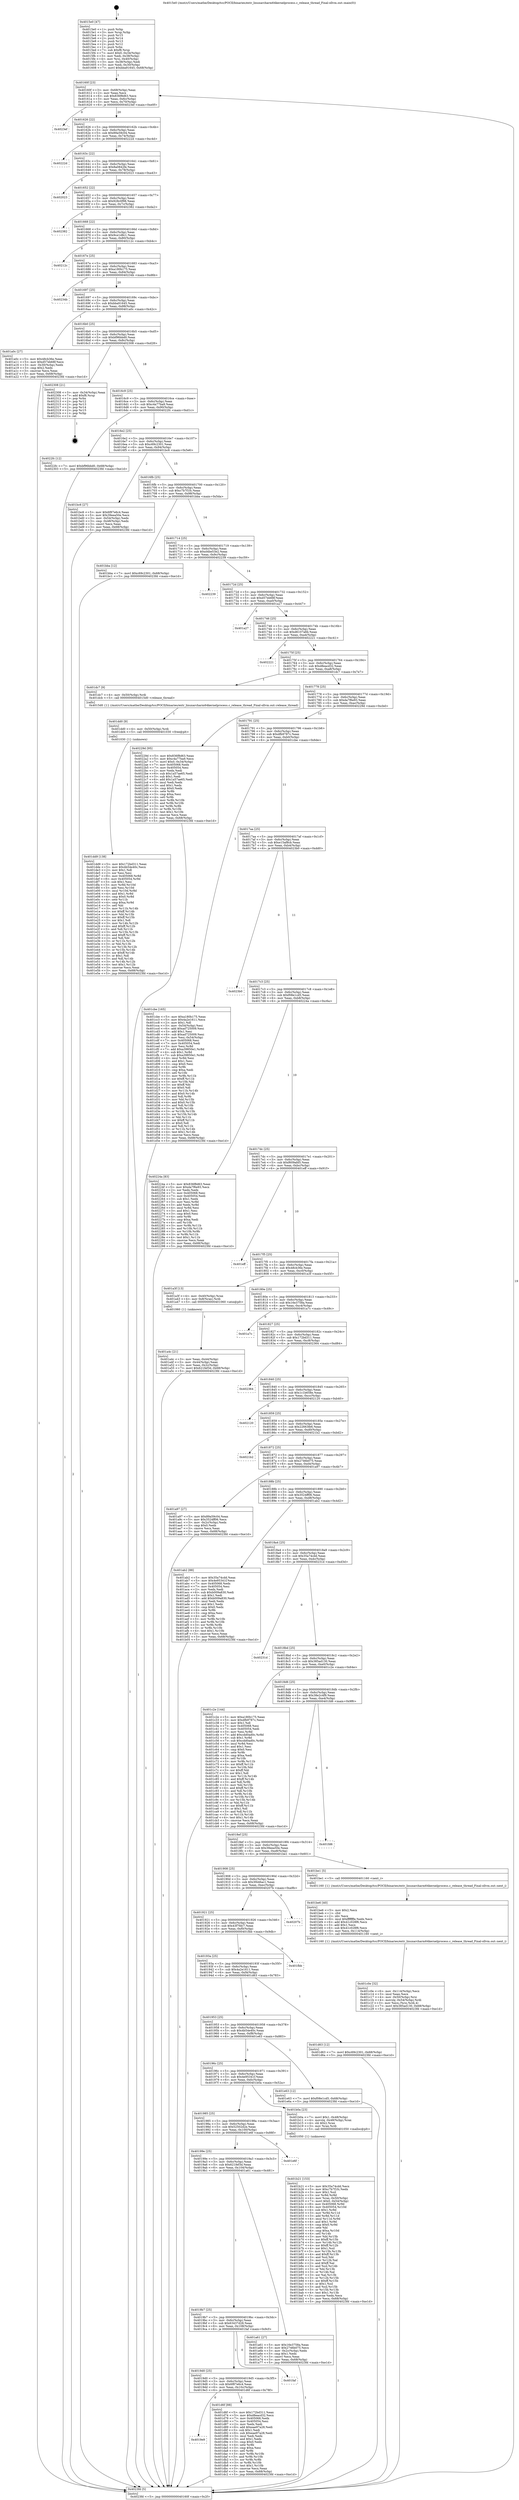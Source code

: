 digraph "0x4015e0" {
  label = "0x4015e0 (/mnt/c/Users/mathe/Desktop/tcc/POCII/binaries/extr_linuxarcharm64kernelprocess.c_release_thread_Final-ollvm.out::main(0))"
  labelloc = "t"
  node[shape=record]

  Entry [label="",width=0.3,height=0.3,shape=circle,fillcolor=black,style=filled]
  "0x40160f" [label="{
     0x40160f [23]\l
     | [instrs]\l
     &nbsp;&nbsp;0x40160f \<+3\>: mov -0x68(%rbp),%eax\l
     &nbsp;&nbsp;0x401612 \<+2\>: mov %eax,%ecx\l
     &nbsp;&nbsp;0x401614 \<+6\>: sub $0x836f8d63,%ecx\l
     &nbsp;&nbsp;0x40161a \<+3\>: mov %eax,-0x6c(%rbp)\l
     &nbsp;&nbsp;0x40161d \<+3\>: mov %ecx,-0x70(%rbp)\l
     &nbsp;&nbsp;0x401620 \<+6\>: je 00000000004023ef \<main+0xe0f\>\l
  }"]
  "0x4023ef" [label="{
     0x4023ef\l
  }", style=dashed]
  "0x401626" [label="{
     0x401626 [22]\l
     | [instrs]\l
     &nbsp;&nbsp;0x401626 \<+5\>: jmp 000000000040162b \<main+0x4b\>\l
     &nbsp;&nbsp;0x40162b \<+3\>: mov -0x6c(%rbp),%eax\l
     &nbsp;&nbsp;0x40162e \<+5\>: sub $0x89a59c04,%eax\l
     &nbsp;&nbsp;0x401633 \<+3\>: mov %eax,-0x74(%rbp)\l
     &nbsp;&nbsp;0x401636 \<+6\>: je 000000000040222d \<main+0xc4d\>\l
  }"]
  Exit [label="",width=0.3,height=0.3,shape=circle,fillcolor=black,style=filled,peripheries=2]
  "0x40222d" [label="{
     0x40222d\l
  }", style=dashed]
  "0x40163c" [label="{
     0x40163c [22]\l
     | [instrs]\l
     &nbsp;&nbsp;0x40163c \<+5\>: jmp 0000000000401641 \<main+0x61\>\l
     &nbsp;&nbsp;0x401641 \<+3\>: mov -0x6c(%rbp),%eax\l
     &nbsp;&nbsp;0x401644 \<+5\>: sub $0x8a0842fe,%eax\l
     &nbsp;&nbsp;0x401649 \<+3\>: mov %eax,-0x78(%rbp)\l
     &nbsp;&nbsp;0x40164c \<+6\>: je 0000000000402023 \<main+0xa43\>\l
  }"]
  "0x401dd9" [label="{
     0x401dd9 [138]\l
     | [instrs]\l
     &nbsp;&nbsp;0x401dd9 \<+5\>: mov $0x172bd311,%eax\l
     &nbsp;&nbsp;0x401dde \<+5\>: mov $0x4b54e40c,%ecx\l
     &nbsp;&nbsp;0x401de3 \<+2\>: mov $0x1,%dl\l
     &nbsp;&nbsp;0x401de5 \<+2\>: xor %esi,%esi\l
     &nbsp;&nbsp;0x401de7 \<+8\>: mov 0x405068,%r8d\l
     &nbsp;&nbsp;0x401def \<+8\>: mov 0x405054,%r9d\l
     &nbsp;&nbsp;0x401df7 \<+3\>: sub $0x1,%esi\l
     &nbsp;&nbsp;0x401dfa \<+3\>: mov %r8d,%r10d\l
     &nbsp;&nbsp;0x401dfd \<+3\>: add %esi,%r10d\l
     &nbsp;&nbsp;0x401e00 \<+4\>: imul %r10d,%r8d\l
     &nbsp;&nbsp;0x401e04 \<+4\>: and $0x1,%r8d\l
     &nbsp;&nbsp;0x401e08 \<+4\>: cmp $0x0,%r8d\l
     &nbsp;&nbsp;0x401e0c \<+4\>: sete %r11b\l
     &nbsp;&nbsp;0x401e10 \<+4\>: cmp $0xa,%r9d\l
     &nbsp;&nbsp;0x401e14 \<+3\>: setl %bl\l
     &nbsp;&nbsp;0x401e17 \<+3\>: mov %r11b,%r14b\l
     &nbsp;&nbsp;0x401e1a \<+4\>: xor $0xff,%r14b\l
     &nbsp;&nbsp;0x401e1e \<+3\>: mov %bl,%r15b\l
     &nbsp;&nbsp;0x401e21 \<+4\>: xor $0xff,%r15b\l
     &nbsp;&nbsp;0x401e25 \<+3\>: xor $0x1,%dl\l
     &nbsp;&nbsp;0x401e28 \<+3\>: mov %r14b,%r12b\l
     &nbsp;&nbsp;0x401e2b \<+4\>: and $0xff,%r12b\l
     &nbsp;&nbsp;0x401e2f \<+3\>: and %dl,%r11b\l
     &nbsp;&nbsp;0x401e32 \<+3\>: mov %r15b,%r13b\l
     &nbsp;&nbsp;0x401e35 \<+4\>: and $0xff,%r13b\l
     &nbsp;&nbsp;0x401e39 \<+2\>: and %dl,%bl\l
     &nbsp;&nbsp;0x401e3b \<+3\>: or %r11b,%r12b\l
     &nbsp;&nbsp;0x401e3e \<+3\>: or %bl,%r13b\l
     &nbsp;&nbsp;0x401e41 \<+3\>: xor %r13b,%r12b\l
     &nbsp;&nbsp;0x401e44 \<+3\>: or %r15b,%r14b\l
     &nbsp;&nbsp;0x401e47 \<+4\>: xor $0xff,%r14b\l
     &nbsp;&nbsp;0x401e4b \<+3\>: or $0x1,%dl\l
     &nbsp;&nbsp;0x401e4e \<+3\>: and %dl,%r14b\l
     &nbsp;&nbsp;0x401e51 \<+3\>: or %r14b,%r12b\l
     &nbsp;&nbsp;0x401e54 \<+4\>: test $0x1,%r12b\l
     &nbsp;&nbsp;0x401e58 \<+3\>: cmovne %ecx,%eax\l
     &nbsp;&nbsp;0x401e5b \<+3\>: mov %eax,-0x68(%rbp)\l
     &nbsp;&nbsp;0x401e5e \<+5\>: jmp 00000000004023fd \<main+0xe1d\>\l
  }"]
  "0x402023" [label="{
     0x402023\l
  }", style=dashed]
  "0x401652" [label="{
     0x401652 [22]\l
     | [instrs]\l
     &nbsp;&nbsp;0x401652 \<+5\>: jmp 0000000000401657 \<main+0x77\>\l
     &nbsp;&nbsp;0x401657 \<+3\>: mov -0x6c(%rbp),%eax\l
     &nbsp;&nbsp;0x40165a \<+5\>: sub $0x928c0f98,%eax\l
     &nbsp;&nbsp;0x40165f \<+3\>: mov %eax,-0x7c(%rbp)\l
     &nbsp;&nbsp;0x401662 \<+6\>: je 0000000000402382 \<main+0xda2\>\l
  }"]
  "0x401dd0" [label="{
     0x401dd0 [9]\l
     | [instrs]\l
     &nbsp;&nbsp;0x401dd0 \<+4\>: mov -0x50(%rbp),%rdi\l
     &nbsp;&nbsp;0x401dd4 \<+5\>: call 0000000000401030 \<free@plt\>\l
     | [calls]\l
     &nbsp;&nbsp;0x401030 \{1\} (unknown)\l
  }"]
  "0x402382" [label="{
     0x402382\l
  }", style=dashed]
  "0x401668" [label="{
     0x401668 [22]\l
     | [instrs]\l
     &nbsp;&nbsp;0x401668 \<+5\>: jmp 000000000040166d \<main+0x8d\>\l
     &nbsp;&nbsp;0x40166d \<+3\>: mov -0x6c(%rbp),%eax\l
     &nbsp;&nbsp;0x401670 \<+5\>: sub $0x9ce1d8c1,%eax\l
     &nbsp;&nbsp;0x401675 \<+3\>: mov %eax,-0x80(%rbp)\l
     &nbsp;&nbsp;0x401678 \<+6\>: je 000000000040212c \<main+0xb4c\>\l
  }"]
  "0x4019e9" [label="{
     0x4019e9\l
  }", style=dashed]
  "0x40212c" [label="{
     0x40212c\l
  }", style=dashed]
  "0x40167e" [label="{
     0x40167e [25]\l
     | [instrs]\l
     &nbsp;&nbsp;0x40167e \<+5\>: jmp 0000000000401683 \<main+0xa3\>\l
     &nbsp;&nbsp;0x401683 \<+3\>: mov -0x6c(%rbp),%eax\l
     &nbsp;&nbsp;0x401686 \<+5\>: sub $0xa180b175,%eax\l
     &nbsp;&nbsp;0x40168b \<+6\>: mov %eax,-0x84(%rbp)\l
     &nbsp;&nbsp;0x401691 \<+6\>: je 000000000040234b \<main+0xd6b\>\l
  }"]
  "0x401d6f" [label="{
     0x401d6f [88]\l
     | [instrs]\l
     &nbsp;&nbsp;0x401d6f \<+5\>: mov $0x172bd311,%eax\l
     &nbsp;&nbsp;0x401d74 \<+5\>: mov $0xd8eacd32,%ecx\l
     &nbsp;&nbsp;0x401d79 \<+7\>: mov 0x405068,%edx\l
     &nbsp;&nbsp;0x401d80 \<+7\>: mov 0x405054,%esi\l
     &nbsp;&nbsp;0x401d87 \<+2\>: mov %edx,%edi\l
     &nbsp;&nbsp;0x401d89 \<+6\>: add $0xeae97a28,%edi\l
     &nbsp;&nbsp;0x401d8f \<+3\>: sub $0x1,%edi\l
     &nbsp;&nbsp;0x401d92 \<+6\>: sub $0xeae97a28,%edi\l
     &nbsp;&nbsp;0x401d98 \<+3\>: imul %edi,%edx\l
     &nbsp;&nbsp;0x401d9b \<+3\>: and $0x1,%edx\l
     &nbsp;&nbsp;0x401d9e \<+3\>: cmp $0x0,%edx\l
     &nbsp;&nbsp;0x401da1 \<+4\>: sete %r8b\l
     &nbsp;&nbsp;0x401da5 \<+3\>: cmp $0xa,%esi\l
     &nbsp;&nbsp;0x401da8 \<+4\>: setl %r9b\l
     &nbsp;&nbsp;0x401dac \<+3\>: mov %r8b,%r10b\l
     &nbsp;&nbsp;0x401daf \<+3\>: and %r9b,%r10b\l
     &nbsp;&nbsp;0x401db2 \<+3\>: xor %r9b,%r8b\l
     &nbsp;&nbsp;0x401db5 \<+3\>: or %r8b,%r10b\l
     &nbsp;&nbsp;0x401db8 \<+4\>: test $0x1,%r10b\l
     &nbsp;&nbsp;0x401dbc \<+3\>: cmovne %ecx,%eax\l
     &nbsp;&nbsp;0x401dbf \<+3\>: mov %eax,-0x68(%rbp)\l
     &nbsp;&nbsp;0x401dc2 \<+5\>: jmp 00000000004023fd \<main+0xe1d\>\l
  }"]
  "0x40234b" [label="{
     0x40234b\l
  }", style=dashed]
  "0x401697" [label="{
     0x401697 [25]\l
     | [instrs]\l
     &nbsp;&nbsp;0x401697 \<+5\>: jmp 000000000040169c \<main+0xbc\>\l
     &nbsp;&nbsp;0x40169c \<+3\>: mov -0x6c(%rbp),%eax\l
     &nbsp;&nbsp;0x40169f \<+5\>: sub $0xbba91645,%eax\l
     &nbsp;&nbsp;0x4016a4 \<+6\>: mov %eax,-0x88(%rbp)\l
     &nbsp;&nbsp;0x4016aa \<+6\>: je 0000000000401a0c \<main+0x42c\>\l
  }"]
  "0x4019d0" [label="{
     0x4019d0 [25]\l
     | [instrs]\l
     &nbsp;&nbsp;0x4019d0 \<+5\>: jmp 00000000004019d5 \<main+0x3f5\>\l
     &nbsp;&nbsp;0x4019d5 \<+3\>: mov -0x6c(%rbp),%eax\l
     &nbsp;&nbsp;0x4019d8 \<+5\>: sub $0x6f87e6c4,%eax\l
     &nbsp;&nbsp;0x4019dd \<+6\>: mov %eax,-0x10c(%rbp)\l
     &nbsp;&nbsp;0x4019e3 \<+6\>: je 0000000000401d6f \<main+0x78f\>\l
  }"]
  "0x401a0c" [label="{
     0x401a0c [27]\l
     | [instrs]\l
     &nbsp;&nbsp;0x401a0c \<+5\>: mov $0x48cb36e,%eax\l
     &nbsp;&nbsp;0x401a11 \<+5\>: mov $0xd57eb68f,%ecx\l
     &nbsp;&nbsp;0x401a16 \<+3\>: mov -0x30(%rbp),%edx\l
     &nbsp;&nbsp;0x401a19 \<+3\>: cmp $0x2,%edx\l
     &nbsp;&nbsp;0x401a1c \<+3\>: cmovne %ecx,%eax\l
     &nbsp;&nbsp;0x401a1f \<+3\>: mov %eax,-0x68(%rbp)\l
     &nbsp;&nbsp;0x401a22 \<+5\>: jmp 00000000004023fd \<main+0xe1d\>\l
  }"]
  "0x4016b0" [label="{
     0x4016b0 [25]\l
     | [instrs]\l
     &nbsp;&nbsp;0x4016b0 \<+5\>: jmp 00000000004016b5 \<main+0xd5\>\l
     &nbsp;&nbsp;0x4016b5 \<+3\>: mov -0x6c(%rbp),%eax\l
     &nbsp;&nbsp;0x4016b8 \<+5\>: sub $0xbf96bbd0,%eax\l
     &nbsp;&nbsp;0x4016bd \<+6\>: mov %eax,-0x8c(%rbp)\l
     &nbsp;&nbsp;0x4016c3 \<+6\>: je 0000000000402308 \<main+0xd28\>\l
  }"]
  "0x4023fd" [label="{
     0x4023fd [5]\l
     | [instrs]\l
     &nbsp;&nbsp;0x4023fd \<+5\>: jmp 000000000040160f \<main+0x2f\>\l
  }"]
  "0x4015e0" [label="{
     0x4015e0 [47]\l
     | [instrs]\l
     &nbsp;&nbsp;0x4015e0 \<+1\>: push %rbp\l
     &nbsp;&nbsp;0x4015e1 \<+3\>: mov %rsp,%rbp\l
     &nbsp;&nbsp;0x4015e4 \<+2\>: push %r15\l
     &nbsp;&nbsp;0x4015e6 \<+2\>: push %r14\l
     &nbsp;&nbsp;0x4015e8 \<+2\>: push %r13\l
     &nbsp;&nbsp;0x4015ea \<+2\>: push %r12\l
     &nbsp;&nbsp;0x4015ec \<+1\>: push %rbx\l
     &nbsp;&nbsp;0x4015ed \<+7\>: sub $0xf8,%rsp\l
     &nbsp;&nbsp;0x4015f4 \<+7\>: movl $0x0,-0x34(%rbp)\l
     &nbsp;&nbsp;0x4015fb \<+3\>: mov %edi,-0x38(%rbp)\l
     &nbsp;&nbsp;0x4015fe \<+4\>: mov %rsi,-0x40(%rbp)\l
     &nbsp;&nbsp;0x401602 \<+3\>: mov -0x38(%rbp),%edi\l
     &nbsp;&nbsp;0x401605 \<+3\>: mov %edi,-0x30(%rbp)\l
     &nbsp;&nbsp;0x401608 \<+7\>: movl $0xbba91645,-0x68(%rbp)\l
  }"]
  "0x401faf" [label="{
     0x401faf\l
  }", style=dashed]
  "0x402308" [label="{
     0x402308 [21]\l
     | [instrs]\l
     &nbsp;&nbsp;0x402308 \<+3\>: mov -0x34(%rbp),%eax\l
     &nbsp;&nbsp;0x40230b \<+7\>: add $0xf8,%rsp\l
     &nbsp;&nbsp;0x402312 \<+1\>: pop %rbx\l
     &nbsp;&nbsp;0x402313 \<+2\>: pop %r12\l
     &nbsp;&nbsp;0x402315 \<+2\>: pop %r13\l
     &nbsp;&nbsp;0x402317 \<+2\>: pop %r14\l
     &nbsp;&nbsp;0x402319 \<+2\>: pop %r15\l
     &nbsp;&nbsp;0x40231b \<+1\>: pop %rbp\l
     &nbsp;&nbsp;0x40231c \<+1\>: ret\l
  }"]
  "0x4016c9" [label="{
     0x4016c9 [25]\l
     | [instrs]\l
     &nbsp;&nbsp;0x4016c9 \<+5\>: jmp 00000000004016ce \<main+0xee\>\l
     &nbsp;&nbsp;0x4016ce \<+3\>: mov -0x6c(%rbp),%eax\l
     &nbsp;&nbsp;0x4016d1 \<+5\>: sub $0xc4a77ba9,%eax\l
     &nbsp;&nbsp;0x4016d6 \<+6\>: mov %eax,-0x90(%rbp)\l
     &nbsp;&nbsp;0x4016dc \<+6\>: je 00000000004022fc \<main+0xd1c\>\l
  }"]
  "0x401c0e" [label="{
     0x401c0e [32]\l
     | [instrs]\l
     &nbsp;&nbsp;0x401c0e \<+6\>: mov -0x114(%rbp),%ecx\l
     &nbsp;&nbsp;0x401c14 \<+3\>: imul %eax,%ecx\l
     &nbsp;&nbsp;0x401c17 \<+4\>: mov -0x50(%rbp),%rsi\l
     &nbsp;&nbsp;0x401c1b \<+4\>: movslq -0x54(%rbp),%rdi\l
     &nbsp;&nbsp;0x401c1f \<+3\>: mov %ecx,(%rsi,%rdi,4)\l
     &nbsp;&nbsp;0x401c22 \<+7\>: movl $0x385ad130,-0x68(%rbp)\l
     &nbsp;&nbsp;0x401c29 \<+5\>: jmp 00000000004023fd \<main+0xe1d\>\l
  }"]
  "0x4022fc" [label="{
     0x4022fc [12]\l
     | [instrs]\l
     &nbsp;&nbsp;0x4022fc \<+7\>: movl $0xbf96bbd0,-0x68(%rbp)\l
     &nbsp;&nbsp;0x402303 \<+5\>: jmp 00000000004023fd \<main+0xe1d\>\l
  }"]
  "0x4016e2" [label="{
     0x4016e2 [25]\l
     | [instrs]\l
     &nbsp;&nbsp;0x4016e2 \<+5\>: jmp 00000000004016e7 \<main+0x107\>\l
     &nbsp;&nbsp;0x4016e7 \<+3\>: mov -0x6c(%rbp),%eax\l
     &nbsp;&nbsp;0x4016ea \<+5\>: sub $0xc69c2301,%eax\l
     &nbsp;&nbsp;0x4016ef \<+6\>: mov %eax,-0x94(%rbp)\l
     &nbsp;&nbsp;0x4016f5 \<+6\>: je 0000000000401bc6 \<main+0x5e6\>\l
  }"]
  "0x401be6" [label="{
     0x401be6 [40]\l
     | [instrs]\l
     &nbsp;&nbsp;0x401be6 \<+5\>: mov $0x2,%ecx\l
     &nbsp;&nbsp;0x401beb \<+1\>: cltd\l
     &nbsp;&nbsp;0x401bec \<+2\>: idiv %ecx\l
     &nbsp;&nbsp;0x401bee \<+6\>: imul $0xfffffffe,%edx,%ecx\l
     &nbsp;&nbsp;0x401bf4 \<+6\>: add $0x41c028f6,%ecx\l
     &nbsp;&nbsp;0x401bfa \<+3\>: add $0x1,%ecx\l
     &nbsp;&nbsp;0x401bfd \<+6\>: sub $0x41c028f6,%ecx\l
     &nbsp;&nbsp;0x401c03 \<+6\>: mov %ecx,-0x114(%rbp)\l
     &nbsp;&nbsp;0x401c09 \<+5\>: call 0000000000401160 \<next_i\>\l
     | [calls]\l
     &nbsp;&nbsp;0x401160 \{1\} (/mnt/c/Users/mathe/Desktop/tcc/POCII/binaries/extr_linuxarcharm64kernelprocess.c_release_thread_Final-ollvm.out::next_i)\l
  }"]
  "0x401bc6" [label="{
     0x401bc6 [27]\l
     | [instrs]\l
     &nbsp;&nbsp;0x401bc6 \<+5\>: mov $0x6f87e6c4,%eax\l
     &nbsp;&nbsp;0x401bcb \<+5\>: mov $0x39eea50e,%ecx\l
     &nbsp;&nbsp;0x401bd0 \<+3\>: mov -0x54(%rbp),%edx\l
     &nbsp;&nbsp;0x401bd3 \<+3\>: cmp -0x48(%rbp),%edx\l
     &nbsp;&nbsp;0x401bd6 \<+3\>: cmovl %ecx,%eax\l
     &nbsp;&nbsp;0x401bd9 \<+3\>: mov %eax,-0x68(%rbp)\l
     &nbsp;&nbsp;0x401bdc \<+5\>: jmp 00000000004023fd \<main+0xe1d\>\l
  }"]
  "0x4016fb" [label="{
     0x4016fb [25]\l
     | [instrs]\l
     &nbsp;&nbsp;0x4016fb \<+5\>: jmp 0000000000401700 \<main+0x120\>\l
     &nbsp;&nbsp;0x401700 \<+3\>: mov -0x6c(%rbp),%eax\l
     &nbsp;&nbsp;0x401703 \<+5\>: sub $0xc7b7f1fc,%eax\l
     &nbsp;&nbsp;0x401708 \<+6\>: mov %eax,-0x98(%rbp)\l
     &nbsp;&nbsp;0x40170e \<+6\>: je 0000000000401bba \<main+0x5da\>\l
  }"]
  "0x401b21" [label="{
     0x401b21 [153]\l
     | [instrs]\l
     &nbsp;&nbsp;0x401b21 \<+5\>: mov $0x35a74cdd,%ecx\l
     &nbsp;&nbsp;0x401b26 \<+5\>: mov $0xc7b7f1fc,%edx\l
     &nbsp;&nbsp;0x401b2b \<+3\>: mov $0x1,%sil\l
     &nbsp;&nbsp;0x401b2e \<+3\>: xor %r8d,%r8d\l
     &nbsp;&nbsp;0x401b31 \<+4\>: mov %rax,-0x50(%rbp)\l
     &nbsp;&nbsp;0x401b35 \<+7\>: movl $0x0,-0x54(%rbp)\l
     &nbsp;&nbsp;0x401b3c \<+8\>: mov 0x405068,%r9d\l
     &nbsp;&nbsp;0x401b44 \<+8\>: mov 0x405054,%r10d\l
     &nbsp;&nbsp;0x401b4c \<+4\>: sub $0x1,%r8d\l
     &nbsp;&nbsp;0x401b50 \<+3\>: mov %r9d,%r11d\l
     &nbsp;&nbsp;0x401b53 \<+3\>: add %r8d,%r11d\l
     &nbsp;&nbsp;0x401b56 \<+4\>: imul %r11d,%r9d\l
     &nbsp;&nbsp;0x401b5a \<+4\>: and $0x1,%r9d\l
     &nbsp;&nbsp;0x401b5e \<+4\>: cmp $0x0,%r9d\l
     &nbsp;&nbsp;0x401b62 \<+3\>: sete %bl\l
     &nbsp;&nbsp;0x401b65 \<+4\>: cmp $0xa,%r10d\l
     &nbsp;&nbsp;0x401b69 \<+4\>: setl %r14b\l
     &nbsp;&nbsp;0x401b6d \<+3\>: mov %bl,%r15b\l
     &nbsp;&nbsp;0x401b70 \<+4\>: xor $0xff,%r15b\l
     &nbsp;&nbsp;0x401b74 \<+3\>: mov %r14b,%r12b\l
     &nbsp;&nbsp;0x401b77 \<+4\>: xor $0xff,%r12b\l
     &nbsp;&nbsp;0x401b7b \<+4\>: xor $0x1,%sil\l
     &nbsp;&nbsp;0x401b7f \<+3\>: mov %r15b,%r13b\l
     &nbsp;&nbsp;0x401b82 \<+4\>: and $0xff,%r13b\l
     &nbsp;&nbsp;0x401b86 \<+3\>: and %sil,%bl\l
     &nbsp;&nbsp;0x401b89 \<+3\>: mov %r12b,%al\l
     &nbsp;&nbsp;0x401b8c \<+2\>: and $0xff,%al\l
     &nbsp;&nbsp;0x401b8e \<+3\>: and %sil,%r14b\l
     &nbsp;&nbsp;0x401b91 \<+3\>: or %bl,%r13b\l
     &nbsp;&nbsp;0x401b94 \<+3\>: or %r14b,%al\l
     &nbsp;&nbsp;0x401b97 \<+3\>: xor %al,%r13b\l
     &nbsp;&nbsp;0x401b9a \<+3\>: or %r12b,%r15b\l
     &nbsp;&nbsp;0x401b9d \<+4\>: xor $0xff,%r15b\l
     &nbsp;&nbsp;0x401ba1 \<+4\>: or $0x1,%sil\l
     &nbsp;&nbsp;0x401ba5 \<+3\>: and %sil,%r15b\l
     &nbsp;&nbsp;0x401ba8 \<+3\>: or %r15b,%r13b\l
     &nbsp;&nbsp;0x401bab \<+4\>: test $0x1,%r13b\l
     &nbsp;&nbsp;0x401baf \<+3\>: cmovne %edx,%ecx\l
     &nbsp;&nbsp;0x401bb2 \<+3\>: mov %ecx,-0x68(%rbp)\l
     &nbsp;&nbsp;0x401bb5 \<+5\>: jmp 00000000004023fd \<main+0xe1d\>\l
  }"]
  "0x401bba" [label="{
     0x401bba [12]\l
     | [instrs]\l
     &nbsp;&nbsp;0x401bba \<+7\>: movl $0xc69c2301,-0x68(%rbp)\l
     &nbsp;&nbsp;0x401bc1 \<+5\>: jmp 00000000004023fd \<main+0xe1d\>\l
  }"]
  "0x401714" [label="{
     0x401714 [25]\l
     | [instrs]\l
     &nbsp;&nbsp;0x401714 \<+5\>: jmp 0000000000401719 \<main+0x139\>\l
     &nbsp;&nbsp;0x401719 \<+3\>: mov -0x6c(%rbp),%eax\l
     &nbsp;&nbsp;0x40171c \<+5\>: sub $0xd4be53e2,%eax\l
     &nbsp;&nbsp;0x401721 \<+6\>: mov %eax,-0x9c(%rbp)\l
     &nbsp;&nbsp;0x401727 \<+6\>: je 0000000000402239 \<main+0xc59\>\l
  }"]
  "0x4019b7" [label="{
     0x4019b7 [25]\l
     | [instrs]\l
     &nbsp;&nbsp;0x4019b7 \<+5\>: jmp 00000000004019bc \<main+0x3dc\>\l
     &nbsp;&nbsp;0x4019bc \<+3\>: mov -0x6c(%rbp),%eax\l
     &nbsp;&nbsp;0x4019bf \<+5\>: sub $0x63437d28,%eax\l
     &nbsp;&nbsp;0x4019c4 \<+6\>: mov %eax,-0x108(%rbp)\l
     &nbsp;&nbsp;0x4019ca \<+6\>: je 0000000000401faf \<main+0x9cf\>\l
  }"]
  "0x402239" [label="{
     0x402239\l
  }", style=dashed]
  "0x40172d" [label="{
     0x40172d [25]\l
     | [instrs]\l
     &nbsp;&nbsp;0x40172d \<+5\>: jmp 0000000000401732 \<main+0x152\>\l
     &nbsp;&nbsp;0x401732 \<+3\>: mov -0x6c(%rbp),%eax\l
     &nbsp;&nbsp;0x401735 \<+5\>: sub $0xd57eb68f,%eax\l
     &nbsp;&nbsp;0x40173a \<+6\>: mov %eax,-0xa0(%rbp)\l
     &nbsp;&nbsp;0x401740 \<+6\>: je 0000000000401a27 \<main+0x447\>\l
  }"]
  "0x401a61" [label="{
     0x401a61 [27]\l
     | [instrs]\l
     &nbsp;&nbsp;0x401a61 \<+5\>: mov $0x16e3758a,%eax\l
     &nbsp;&nbsp;0x401a66 \<+5\>: mov $0x2746b075,%ecx\l
     &nbsp;&nbsp;0x401a6b \<+3\>: mov -0x2c(%rbp),%edx\l
     &nbsp;&nbsp;0x401a6e \<+3\>: cmp $0x1,%edx\l
     &nbsp;&nbsp;0x401a71 \<+3\>: cmovl %ecx,%eax\l
     &nbsp;&nbsp;0x401a74 \<+3\>: mov %eax,-0x68(%rbp)\l
     &nbsp;&nbsp;0x401a77 \<+5\>: jmp 00000000004023fd \<main+0xe1d\>\l
  }"]
  "0x401a27" [label="{
     0x401a27\l
  }", style=dashed]
  "0x401746" [label="{
     0x401746 [25]\l
     | [instrs]\l
     &nbsp;&nbsp;0x401746 \<+5\>: jmp 000000000040174b \<main+0x16b\>\l
     &nbsp;&nbsp;0x40174b \<+3\>: mov -0x6c(%rbp),%eax\l
     &nbsp;&nbsp;0x40174e \<+5\>: sub $0xd6107a6b,%eax\l
     &nbsp;&nbsp;0x401753 \<+6\>: mov %eax,-0xa4(%rbp)\l
     &nbsp;&nbsp;0x401759 \<+6\>: je 0000000000402221 \<main+0xc41\>\l
  }"]
  "0x40199e" [label="{
     0x40199e [25]\l
     | [instrs]\l
     &nbsp;&nbsp;0x40199e \<+5\>: jmp 00000000004019a3 \<main+0x3c3\>\l
     &nbsp;&nbsp;0x4019a3 \<+3\>: mov -0x6c(%rbp),%eax\l
     &nbsp;&nbsp;0x4019a6 \<+5\>: sub $0x621fef3d,%eax\l
     &nbsp;&nbsp;0x4019ab \<+6\>: mov %eax,-0x104(%rbp)\l
     &nbsp;&nbsp;0x4019b1 \<+6\>: je 0000000000401a61 \<main+0x481\>\l
  }"]
  "0x402221" [label="{
     0x402221\l
  }", style=dashed]
  "0x40175f" [label="{
     0x40175f [25]\l
     | [instrs]\l
     &nbsp;&nbsp;0x40175f \<+5\>: jmp 0000000000401764 \<main+0x184\>\l
     &nbsp;&nbsp;0x401764 \<+3\>: mov -0x6c(%rbp),%eax\l
     &nbsp;&nbsp;0x401767 \<+5\>: sub $0xd8eacd32,%eax\l
     &nbsp;&nbsp;0x40176c \<+6\>: mov %eax,-0xa8(%rbp)\l
     &nbsp;&nbsp;0x401772 \<+6\>: je 0000000000401dc7 \<main+0x7e7\>\l
  }"]
  "0x401e6f" [label="{
     0x401e6f\l
  }", style=dashed]
  "0x401dc7" [label="{
     0x401dc7 [9]\l
     | [instrs]\l
     &nbsp;&nbsp;0x401dc7 \<+4\>: mov -0x50(%rbp),%rdi\l
     &nbsp;&nbsp;0x401dcb \<+5\>: call 00000000004015d0 \<release_thread\>\l
     | [calls]\l
     &nbsp;&nbsp;0x4015d0 \{1\} (/mnt/c/Users/mathe/Desktop/tcc/POCII/binaries/extr_linuxarcharm64kernelprocess.c_release_thread_Final-ollvm.out::release_thread)\l
  }"]
  "0x401778" [label="{
     0x401778 [25]\l
     | [instrs]\l
     &nbsp;&nbsp;0x401778 \<+5\>: jmp 000000000040177d \<main+0x19d\>\l
     &nbsp;&nbsp;0x40177d \<+3\>: mov -0x6c(%rbp),%eax\l
     &nbsp;&nbsp;0x401780 \<+5\>: sub $0xda7f6e93,%eax\l
     &nbsp;&nbsp;0x401785 \<+6\>: mov %eax,-0xac(%rbp)\l
     &nbsp;&nbsp;0x40178b \<+6\>: je 000000000040229d \<main+0xcbd\>\l
  }"]
  "0x401985" [label="{
     0x401985 [25]\l
     | [instrs]\l
     &nbsp;&nbsp;0x401985 \<+5\>: jmp 000000000040198a \<main+0x3aa\>\l
     &nbsp;&nbsp;0x40198a \<+3\>: mov -0x6c(%rbp),%eax\l
     &nbsp;&nbsp;0x40198d \<+5\>: sub $0x52502d2e,%eax\l
     &nbsp;&nbsp;0x401992 \<+6\>: mov %eax,-0x100(%rbp)\l
     &nbsp;&nbsp;0x401998 \<+6\>: je 0000000000401e6f \<main+0x88f\>\l
  }"]
  "0x40229d" [label="{
     0x40229d [95]\l
     | [instrs]\l
     &nbsp;&nbsp;0x40229d \<+5\>: mov $0x836f8d63,%eax\l
     &nbsp;&nbsp;0x4022a2 \<+5\>: mov $0xc4a77ba9,%ecx\l
     &nbsp;&nbsp;0x4022a7 \<+7\>: movl $0x0,-0x34(%rbp)\l
     &nbsp;&nbsp;0x4022ae \<+7\>: mov 0x405068,%edx\l
     &nbsp;&nbsp;0x4022b5 \<+7\>: mov 0x405054,%esi\l
     &nbsp;&nbsp;0x4022bc \<+2\>: mov %edx,%edi\l
     &nbsp;&nbsp;0x4022be \<+6\>: sub $0x1a57ae65,%edi\l
     &nbsp;&nbsp;0x4022c4 \<+3\>: sub $0x1,%edi\l
     &nbsp;&nbsp;0x4022c7 \<+6\>: add $0x1a57ae65,%edi\l
     &nbsp;&nbsp;0x4022cd \<+3\>: imul %edi,%edx\l
     &nbsp;&nbsp;0x4022d0 \<+3\>: and $0x1,%edx\l
     &nbsp;&nbsp;0x4022d3 \<+3\>: cmp $0x0,%edx\l
     &nbsp;&nbsp;0x4022d6 \<+4\>: sete %r8b\l
     &nbsp;&nbsp;0x4022da \<+3\>: cmp $0xa,%esi\l
     &nbsp;&nbsp;0x4022dd \<+4\>: setl %r9b\l
     &nbsp;&nbsp;0x4022e1 \<+3\>: mov %r8b,%r10b\l
     &nbsp;&nbsp;0x4022e4 \<+3\>: and %r9b,%r10b\l
     &nbsp;&nbsp;0x4022e7 \<+3\>: xor %r9b,%r8b\l
     &nbsp;&nbsp;0x4022ea \<+3\>: or %r8b,%r10b\l
     &nbsp;&nbsp;0x4022ed \<+4\>: test $0x1,%r10b\l
     &nbsp;&nbsp;0x4022f1 \<+3\>: cmovne %ecx,%eax\l
     &nbsp;&nbsp;0x4022f4 \<+3\>: mov %eax,-0x68(%rbp)\l
     &nbsp;&nbsp;0x4022f7 \<+5\>: jmp 00000000004023fd \<main+0xe1d\>\l
  }"]
  "0x401791" [label="{
     0x401791 [25]\l
     | [instrs]\l
     &nbsp;&nbsp;0x401791 \<+5\>: jmp 0000000000401796 \<main+0x1b6\>\l
     &nbsp;&nbsp;0x401796 \<+3\>: mov -0x6c(%rbp),%eax\l
     &nbsp;&nbsp;0x401799 \<+5\>: sub $0xdfb9787c,%eax\l
     &nbsp;&nbsp;0x40179e \<+6\>: mov %eax,-0xb0(%rbp)\l
     &nbsp;&nbsp;0x4017a4 \<+6\>: je 0000000000401cbe \<main+0x6de\>\l
  }"]
  "0x401b0a" [label="{
     0x401b0a [23]\l
     | [instrs]\l
     &nbsp;&nbsp;0x401b0a \<+7\>: movl $0x1,-0x48(%rbp)\l
     &nbsp;&nbsp;0x401b11 \<+4\>: movslq -0x48(%rbp),%rax\l
     &nbsp;&nbsp;0x401b15 \<+4\>: shl $0x2,%rax\l
     &nbsp;&nbsp;0x401b19 \<+3\>: mov %rax,%rdi\l
     &nbsp;&nbsp;0x401b1c \<+5\>: call 0000000000401050 \<malloc@plt\>\l
     | [calls]\l
     &nbsp;&nbsp;0x401050 \{1\} (unknown)\l
  }"]
  "0x401cbe" [label="{
     0x401cbe [165]\l
     | [instrs]\l
     &nbsp;&nbsp;0x401cbe \<+5\>: mov $0xa180b175,%eax\l
     &nbsp;&nbsp;0x401cc3 \<+5\>: mov $0x4a2e1611,%ecx\l
     &nbsp;&nbsp;0x401cc8 \<+2\>: mov $0x1,%dl\l
     &nbsp;&nbsp;0x401cca \<+3\>: mov -0x54(%rbp),%esi\l
     &nbsp;&nbsp;0x401ccd \<+6\>: add $0xad725009,%esi\l
     &nbsp;&nbsp;0x401cd3 \<+3\>: add $0x1,%esi\l
     &nbsp;&nbsp;0x401cd6 \<+6\>: sub $0xad725009,%esi\l
     &nbsp;&nbsp;0x401cdc \<+3\>: mov %esi,-0x54(%rbp)\l
     &nbsp;&nbsp;0x401cdf \<+7\>: mov 0x405068,%esi\l
     &nbsp;&nbsp;0x401ce6 \<+7\>: mov 0x405054,%edi\l
     &nbsp;&nbsp;0x401ced \<+3\>: mov %esi,%r8d\l
     &nbsp;&nbsp;0x401cf0 \<+7\>: add $0xa39850e1,%r8d\l
     &nbsp;&nbsp;0x401cf7 \<+4\>: sub $0x1,%r8d\l
     &nbsp;&nbsp;0x401cfb \<+7\>: sub $0xa39850e1,%r8d\l
     &nbsp;&nbsp;0x401d02 \<+4\>: imul %r8d,%esi\l
     &nbsp;&nbsp;0x401d06 \<+3\>: and $0x1,%esi\l
     &nbsp;&nbsp;0x401d09 \<+3\>: cmp $0x0,%esi\l
     &nbsp;&nbsp;0x401d0c \<+4\>: sete %r9b\l
     &nbsp;&nbsp;0x401d10 \<+3\>: cmp $0xa,%edi\l
     &nbsp;&nbsp;0x401d13 \<+4\>: setl %r10b\l
     &nbsp;&nbsp;0x401d17 \<+3\>: mov %r9b,%r11b\l
     &nbsp;&nbsp;0x401d1a \<+4\>: xor $0xff,%r11b\l
     &nbsp;&nbsp;0x401d1e \<+3\>: mov %r10b,%bl\l
     &nbsp;&nbsp;0x401d21 \<+3\>: xor $0xff,%bl\l
     &nbsp;&nbsp;0x401d24 \<+3\>: xor $0x0,%dl\l
     &nbsp;&nbsp;0x401d27 \<+3\>: mov %r11b,%r14b\l
     &nbsp;&nbsp;0x401d2a \<+4\>: and $0x0,%r14b\l
     &nbsp;&nbsp;0x401d2e \<+3\>: and %dl,%r9b\l
     &nbsp;&nbsp;0x401d31 \<+3\>: mov %bl,%r15b\l
     &nbsp;&nbsp;0x401d34 \<+4\>: and $0x0,%r15b\l
     &nbsp;&nbsp;0x401d38 \<+3\>: and %dl,%r10b\l
     &nbsp;&nbsp;0x401d3b \<+3\>: or %r9b,%r14b\l
     &nbsp;&nbsp;0x401d3e \<+3\>: or %r10b,%r15b\l
     &nbsp;&nbsp;0x401d41 \<+3\>: xor %r15b,%r14b\l
     &nbsp;&nbsp;0x401d44 \<+3\>: or %bl,%r11b\l
     &nbsp;&nbsp;0x401d47 \<+4\>: xor $0xff,%r11b\l
     &nbsp;&nbsp;0x401d4b \<+3\>: or $0x0,%dl\l
     &nbsp;&nbsp;0x401d4e \<+3\>: and %dl,%r11b\l
     &nbsp;&nbsp;0x401d51 \<+3\>: or %r11b,%r14b\l
     &nbsp;&nbsp;0x401d54 \<+4\>: test $0x1,%r14b\l
     &nbsp;&nbsp;0x401d58 \<+3\>: cmovne %ecx,%eax\l
     &nbsp;&nbsp;0x401d5b \<+3\>: mov %eax,-0x68(%rbp)\l
     &nbsp;&nbsp;0x401d5e \<+5\>: jmp 00000000004023fd \<main+0xe1d\>\l
  }"]
  "0x4017aa" [label="{
     0x4017aa [25]\l
     | [instrs]\l
     &nbsp;&nbsp;0x4017aa \<+5\>: jmp 00000000004017af \<main+0x1cf\>\l
     &nbsp;&nbsp;0x4017af \<+3\>: mov -0x6c(%rbp),%eax\l
     &nbsp;&nbsp;0x4017b2 \<+5\>: sub $0xe15af8cb,%eax\l
     &nbsp;&nbsp;0x4017b7 \<+6\>: mov %eax,-0xb4(%rbp)\l
     &nbsp;&nbsp;0x4017bd \<+6\>: je 00000000004023b0 \<main+0xdd0\>\l
  }"]
  "0x40196c" [label="{
     0x40196c [25]\l
     | [instrs]\l
     &nbsp;&nbsp;0x40196c \<+5\>: jmp 0000000000401971 \<main+0x391\>\l
     &nbsp;&nbsp;0x401971 \<+3\>: mov -0x6c(%rbp),%eax\l
     &nbsp;&nbsp;0x401974 \<+5\>: sub $0x4e95341f,%eax\l
     &nbsp;&nbsp;0x401979 \<+6\>: mov %eax,-0xfc(%rbp)\l
     &nbsp;&nbsp;0x40197f \<+6\>: je 0000000000401b0a \<main+0x52a\>\l
  }"]
  "0x4023b0" [label="{
     0x4023b0\l
  }", style=dashed]
  "0x4017c3" [label="{
     0x4017c3 [25]\l
     | [instrs]\l
     &nbsp;&nbsp;0x4017c3 \<+5\>: jmp 00000000004017c8 \<main+0x1e8\>\l
     &nbsp;&nbsp;0x4017c8 \<+3\>: mov -0x6c(%rbp),%eax\l
     &nbsp;&nbsp;0x4017cb \<+5\>: sub $0xf08e1cd5,%eax\l
     &nbsp;&nbsp;0x4017d0 \<+6\>: mov %eax,-0xb8(%rbp)\l
     &nbsp;&nbsp;0x4017d6 \<+6\>: je 000000000040224a \<main+0xc6a\>\l
  }"]
  "0x401e63" [label="{
     0x401e63 [12]\l
     | [instrs]\l
     &nbsp;&nbsp;0x401e63 \<+7\>: movl $0xf08e1cd5,-0x68(%rbp)\l
     &nbsp;&nbsp;0x401e6a \<+5\>: jmp 00000000004023fd \<main+0xe1d\>\l
  }"]
  "0x40224a" [label="{
     0x40224a [83]\l
     | [instrs]\l
     &nbsp;&nbsp;0x40224a \<+5\>: mov $0x836f8d63,%eax\l
     &nbsp;&nbsp;0x40224f \<+5\>: mov $0xda7f6e93,%ecx\l
     &nbsp;&nbsp;0x402254 \<+2\>: xor %edx,%edx\l
     &nbsp;&nbsp;0x402256 \<+7\>: mov 0x405068,%esi\l
     &nbsp;&nbsp;0x40225d \<+7\>: mov 0x405054,%edi\l
     &nbsp;&nbsp;0x402264 \<+3\>: sub $0x1,%edx\l
     &nbsp;&nbsp;0x402267 \<+3\>: mov %esi,%r8d\l
     &nbsp;&nbsp;0x40226a \<+3\>: add %edx,%r8d\l
     &nbsp;&nbsp;0x40226d \<+4\>: imul %r8d,%esi\l
     &nbsp;&nbsp;0x402271 \<+3\>: and $0x1,%esi\l
     &nbsp;&nbsp;0x402274 \<+3\>: cmp $0x0,%esi\l
     &nbsp;&nbsp;0x402277 \<+4\>: sete %r9b\l
     &nbsp;&nbsp;0x40227b \<+3\>: cmp $0xa,%edi\l
     &nbsp;&nbsp;0x40227e \<+4\>: setl %r10b\l
     &nbsp;&nbsp;0x402282 \<+3\>: mov %r9b,%r11b\l
     &nbsp;&nbsp;0x402285 \<+3\>: and %r10b,%r11b\l
     &nbsp;&nbsp;0x402288 \<+3\>: xor %r10b,%r9b\l
     &nbsp;&nbsp;0x40228b \<+3\>: or %r9b,%r11b\l
     &nbsp;&nbsp;0x40228e \<+4\>: test $0x1,%r11b\l
     &nbsp;&nbsp;0x402292 \<+3\>: cmovne %ecx,%eax\l
     &nbsp;&nbsp;0x402295 \<+3\>: mov %eax,-0x68(%rbp)\l
     &nbsp;&nbsp;0x402298 \<+5\>: jmp 00000000004023fd \<main+0xe1d\>\l
  }"]
  "0x4017dc" [label="{
     0x4017dc [25]\l
     | [instrs]\l
     &nbsp;&nbsp;0x4017dc \<+5\>: jmp 00000000004017e1 \<main+0x201\>\l
     &nbsp;&nbsp;0x4017e1 \<+3\>: mov -0x6c(%rbp),%eax\l
     &nbsp;&nbsp;0x4017e4 \<+5\>: sub $0xf609afd5,%eax\l
     &nbsp;&nbsp;0x4017e9 \<+6\>: mov %eax,-0xbc(%rbp)\l
     &nbsp;&nbsp;0x4017ef \<+6\>: je 0000000000401eff \<main+0x91f\>\l
  }"]
  "0x401953" [label="{
     0x401953 [25]\l
     | [instrs]\l
     &nbsp;&nbsp;0x401953 \<+5\>: jmp 0000000000401958 \<main+0x378\>\l
     &nbsp;&nbsp;0x401958 \<+3\>: mov -0x6c(%rbp),%eax\l
     &nbsp;&nbsp;0x40195b \<+5\>: sub $0x4b54e40c,%eax\l
     &nbsp;&nbsp;0x401960 \<+6\>: mov %eax,-0xf8(%rbp)\l
     &nbsp;&nbsp;0x401966 \<+6\>: je 0000000000401e63 \<main+0x883\>\l
  }"]
  "0x401eff" [label="{
     0x401eff\l
  }", style=dashed]
  "0x4017f5" [label="{
     0x4017f5 [25]\l
     | [instrs]\l
     &nbsp;&nbsp;0x4017f5 \<+5\>: jmp 00000000004017fa \<main+0x21a\>\l
     &nbsp;&nbsp;0x4017fa \<+3\>: mov -0x6c(%rbp),%eax\l
     &nbsp;&nbsp;0x4017fd \<+5\>: sub $0x48cb36e,%eax\l
     &nbsp;&nbsp;0x401802 \<+6\>: mov %eax,-0xc0(%rbp)\l
     &nbsp;&nbsp;0x401808 \<+6\>: je 0000000000401a3f \<main+0x45f\>\l
  }"]
  "0x401d63" [label="{
     0x401d63 [12]\l
     | [instrs]\l
     &nbsp;&nbsp;0x401d63 \<+7\>: movl $0xc69c2301,-0x68(%rbp)\l
     &nbsp;&nbsp;0x401d6a \<+5\>: jmp 00000000004023fd \<main+0xe1d\>\l
  }"]
  "0x401a3f" [label="{
     0x401a3f [13]\l
     | [instrs]\l
     &nbsp;&nbsp;0x401a3f \<+4\>: mov -0x40(%rbp),%rax\l
     &nbsp;&nbsp;0x401a43 \<+4\>: mov 0x8(%rax),%rdi\l
     &nbsp;&nbsp;0x401a47 \<+5\>: call 0000000000401060 \<atoi@plt\>\l
     | [calls]\l
     &nbsp;&nbsp;0x401060 \{1\} (unknown)\l
  }"]
  "0x40180e" [label="{
     0x40180e [25]\l
     | [instrs]\l
     &nbsp;&nbsp;0x40180e \<+5\>: jmp 0000000000401813 \<main+0x233\>\l
     &nbsp;&nbsp;0x401813 \<+3\>: mov -0x6c(%rbp),%eax\l
     &nbsp;&nbsp;0x401816 \<+5\>: sub $0x16e3758a,%eax\l
     &nbsp;&nbsp;0x40181b \<+6\>: mov %eax,-0xc4(%rbp)\l
     &nbsp;&nbsp;0x401821 \<+6\>: je 0000000000401a7c \<main+0x49c\>\l
  }"]
  "0x401a4c" [label="{
     0x401a4c [21]\l
     | [instrs]\l
     &nbsp;&nbsp;0x401a4c \<+3\>: mov %eax,-0x44(%rbp)\l
     &nbsp;&nbsp;0x401a4f \<+3\>: mov -0x44(%rbp),%eax\l
     &nbsp;&nbsp;0x401a52 \<+3\>: mov %eax,-0x2c(%rbp)\l
     &nbsp;&nbsp;0x401a55 \<+7\>: movl $0x621fef3d,-0x68(%rbp)\l
     &nbsp;&nbsp;0x401a5c \<+5\>: jmp 00000000004023fd \<main+0xe1d\>\l
  }"]
  "0x40193a" [label="{
     0x40193a [25]\l
     | [instrs]\l
     &nbsp;&nbsp;0x40193a \<+5\>: jmp 000000000040193f \<main+0x35f\>\l
     &nbsp;&nbsp;0x40193f \<+3\>: mov -0x6c(%rbp),%eax\l
     &nbsp;&nbsp;0x401942 \<+5\>: sub $0x4a2e1611,%eax\l
     &nbsp;&nbsp;0x401947 \<+6\>: mov %eax,-0xf4(%rbp)\l
     &nbsp;&nbsp;0x40194d \<+6\>: je 0000000000401d63 \<main+0x783\>\l
  }"]
  "0x401a7c" [label="{
     0x401a7c\l
  }", style=dashed]
  "0x401827" [label="{
     0x401827 [25]\l
     | [instrs]\l
     &nbsp;&nbsp;0x401827 \<+5\>: jmp 000000000040182c \<main+0x24c\>\l
     &nbsp;&nbsp;0x40182c \<+3\>: mov -0x6c(%rbp),%eax\l
     &nbsp;&nbsp;0x40182f \<+5\>: sub $0x172bd311,%eax\l
     &nbsp;&nbsp;0x401834 \<+6\>: mov %eax,-0xc8(%rbp)\l
     &nbsp;&nbsp;0x40183a \<+6\>: je 0000000000402364 \<main+0xd84\>\l
  }"]
  "0x401fbb" [label="{
     0x401fbb\l
  }", style=dashed]
  "0x402364" [label="{
     0x402364\l
  }", style=dashed]
  "0x401840" [label="{
     0x401840 [25]\l
     | [instrs]\l
     &nbsp;&nbsp;0x401840 \<+5\>: jmp 0000000000401845 \<main+0x265\>\l
     &nbsp;&nbsp;0x401845 \<+3\>: mov -0x6c(%rbp),%eax\l
     &nbsp;&nbsp;0x401848 \<+5\>: sub $0x1c1b658e,%eax\l
     &nbsp;&nbsp;0x40184d \<+6\>: mov %eax,-0xcc(%rbp)\l
     &nbsp;&nbsp;0x401853 \<+6\>: je 0000000000402120 \<main+0xb40\>\l
  }"]
  "0x401921" [label="{
     0x401921 [25]\l
     | [instrs]\l
     &nbsp;&nbsp;0x401921 \<+5\>: jmp 0000000000401926 \<main+0x346\>\l
     &nbsp;&nbsp;0x401926 \<+3\>: mov -0x6c(%rbp),%eax\l
     &nbsp;&nbsp;0x401929 \<+5\>: sub $0x43f7fdc7,%eax\l
     &nbsp;&nbsp;0x40192e \<+6\>: mov %eax,-0xf0(%rbp)\l
     &nbsp;&nbsp;0x401934 \<+6\>: je 0000000000401fbb \<main+0x9db\>\l
  }"]
  "0x402120" [label="{
     0x402120\l
  }", style=dashed]
  "0x401859" [label="{
     0x401859 [25]\l
     | [instrs]\l
     &nbsp;&nbsp;0x401859 \<+5\>: jmp 000000000040185e \<main+0x27e\>\l
     &nbsp;&nbsp;0x40185e \<+3\>: mov -0x6c(%rbp),%eax\l
     &nbsp;&nbsp;0x401861 \<+5\>: sub $0x22663fe6,%eax\l
     &nbsp;&nbsp;0x401866 \<+6\>: mov %eax,-0xd0(%rbp)\l
     &nbsp;&nbsp;0x40186c \<+6\>: je 00000000004021b2 \<main+0xbd2\>\l
  }"]
  "0x40207b" [label="{
     0x40207b\l
  }", style=dashed]
  "0x4021b2" [label="{
     0x4021b2\l
  }", style=dashed]
  "0x401872" [label="{
     0x401872 [25]\l
     | [instrs]\l
     &nbsp;&nbsp;0x401872 \<+5\>: jmp 0000000000401877 \<main+0x297\>\l
     &nbsp;&nbsp;0x401877 \<+3\>: mov -0x6c(%rbp),%eax\l
     &nbsp;&nbsp;0x40187a \<+5\>: sub $0x2746b075,%eax\l
     &nbsp;&nbsp;0x40187f \<+6\>: mov %eax,-0xd4(%rbp)\l
     &nbsp;&nbsp;0x401885 \<+6\>: je 0000000000401a97 \<main+0x4b7\>\l
  }"]
  "0x401908" [label="{
     0x401908 [25]\l
     | [instrs]\l
     &nbsp;&nbsp;0x401908 \<+5\>: jmp 000000000040190d \<main+0x32d\>\l
     &nbsp;&nbsp;0x40190d \<+3\>: mov -0x6c(%rbp),%eax\l
     &nbsp;&nbsp;0x401910 \<+5\>: sub $0x3f446ac1,%eax\l
     &nbsp;&nbsp;0x401915 \<+6\>: mov %eax,-0xec(%rbp)\l
     &nbsp;&nbsp;0x40191b \<+6\>: je 000000000040207b \<main+0xa9b\>\l
  }"]
  "0x401a97" [label="{
     0x401a97 [27]\l
     | [instrs]\l
     &nbsp;&nbsp;0x401a97 \<+5\>: mov $0x89a59c04,%eax\l
     &nbsp;&nbsp;0x401a9c \<+5\>: mov $0x3524ff06,%ecx\l
     &nbsp;&nbsp;0x401aa1 \<+3\>: mov -0x2c(%rbp),%edx\l
     &nbsp;&nbsp;0x401aa4 \<+3\>: cmp $0x0,%edx\l
     &nbsp;&nbsp;0x401aa7 \<+3\>: cmove %ecx,%eax\l
     &nbsp;&nbsp;0x401aaa \<+3\>: mov %eax,-0x68(%rbp)\l
     &nbsp;&nbsp;0x401aad \<+5\>: jmp 00000000004023fd \<main+0xe1d\>\l
  }"]
  "0x40188b" [label="{
     0x40188b [25]\l
     | [instrs]\l
     &nbsp;&nbsp;0x40188b \<+5\>: jmp 0000000000401890 \<main+0x2b0\>\l
     &nbsp;&nbsp;0x401890 \<+3\>: mov -0x6c(%rbp),%eax\l
     &nbsp;&nbsp;0x401893 \<+5\>: sub $0x3524ff06,%eax\l
     &nbsp;&nbsp;0x401898 \<+6\>: mov %eax,-0xd8(%rbp)\l
     &nbsp;&nbsp;0x40189e \<+6\>: je 0000000000401ab2 \<main+0x4d2\>\l
  }"]
  "0x401be1" [label="{
     0x401be1 [5]\l
     | [instrs]\l
     &nbsp;&nbsp;0x401be1 \<+5\>: call 0000000000401160 \<next_i\>\l
     | [calls]\l
     &nbsp;&nbsp;0x401160 \{1\} (/mnt/c/Users/mathe/Desktop/tcc/POCII/binaries/extr_linuxarcharm64kernelprocess.c_release_thread_Final-ollvm.out::next_i)\l
  }"]
  "0x401ab2" [label="{
     0x401ab2 [88]\l
     | [instrs]\l
     &nbsp;&nbsp;0x401ab2 \<+5\>: mov $0x35a74cdd,%eax\l
     &nbsp;&nbsp;0x401ab7 \<+5\>: mov $0x4e95341f,%ecx\l
     &nbsp;&nbsp;0x401abc \<+7\>: mov 0x405068,%edx\l
     &nbsp;&nbsp;0x401ac3 \<+7\>: mov 0x405054,%esi\l
     &nbsp;&nbsp;0x401aca \<+2\>: mov %edx,%edi\l
     &nbsp;&nbsp;0x401acc \<+6\>: sub $0xb009a830,%edi\l
     &nbsp;&nbsp;0x401ad2 \<+3\>: sub $0x1,%edi\l
     &nbsp;&nbsp;0x401ad5 \<+6\>: add $0xb009a830,%edi\l
     &nbsp;&nbsp;0x401adb \<+3\>: imul %edi,%edx\l
     &nbsp;&nbsp;0x401ade \<+3\>: and $0x1,%edx\l
     &nbsp;&nbsp;0x401ae1 \<+3\>: cmp $0x0,%edx\l
     &nbsp;&nbsp;0x401ae4 \<+4\>: sete %r8b\l
     &nbsp;&nbsp;0x401ae8 \<+3\>: cmp $0xa,%esi\l
     &nbsp;&nbsp;0x401aeb \<+4\>: setl %r9b\l
     &nbsp;&nbsp;0x401aef \<+3\>: mov %r8b,%r10b\l
     &nbsp;&nbsp;0x401af2 \<+3\>: and %r9b,%r10b\l
     &nbsp;&nbsp;0x401af5 \<+3\>: xor %r9b,%r8b\l
     &nbsp;&nbsp;0x401af8 \<+3\>: or %r8b,%r10b\l
     &nbsp;&nbsp;0x401afb \<+4\>: test $0x1,%r10b\l
     &nbsp;&nbsp;0x401aff \<+3\>: cmovne %ecx,%eax\l
     &nbsp;&nbsp;0x401b02 \<+3\>: mov %eax,-0x68(%rbp)\l
     &nbsp;&nbsp;0x401b05 \<+5\>: jmp 00000000004023fd \<main+0xe1d\>\l
  }"]
  "0x4018a4" [label="{
     0x4018a4 [25]\l
     | [instrs]\l
     &nbsp;&nbsp;0x4018a4 \<+5\>: jmp 00000000004018a9 \<main+0x2c9\>\l
     &nbsp;&nbsp;0x4018a9 \<+3\>: mov -0x6c(%rbp),%eax\l
     &nbsp;&nbsp;0x4018ac \<+5\>: sub $0x35a74cdd,%eax\l
     &nbsp;&nbsp;0x4018b1 \<+6\>: mov %eax,-0xdc(%rbp)\l
     &nbsp;&nbsp;0x4018b7 \<+6\>: je 000000000040231d \<main+0xd3d\>\l
  }"]
  "0x4018ef" [label="{
     0x4018ef [25]\l
     | [instrs]\l
     &nbsp;&nbsp;0x4018ef \<+5\>: jmp 00000000004018f4 \<main+0x314\>\l
     &nbsp;&nbsp;0x4018f4 \<+3\>: mov -0x6c(%rbp),%eax\l
     &nbsp;&nbsp;0x4018f7 \<+5\>: sub $0x39eea50e,%eax\l
     &nbsp;&nbsp;0x4018fc \<+6\>: mov %eax,-0xe8(%rbp)\l
     &nbsp;&nbsp;0x401902 \<+6\>: je 0000000000401be1 \<main+0x601\>\l
  }"]
  "0x40231d" [label="{
     0x40231d\l
  }", style=dashed]
  "0x4018bd" [label="{
     0x4018bd [25]\l
     | [instrs]\l
     &nbsp;&nbsp;0x4018bd \<+5\>: jmp 00000000004018c2 \<main+0x2e2\>\l
     &nbsp;&nbsp;0x4018c2 \<+3\>: mov -0x6c(%rbp),%eax\l
     &nbsp;&nbsp;0x4018c5 \<+5\>: sub $0x385ad130,%eax\l
     &nbsp;&nbsp;0x4018ca \<+6\>: mov %eax,-0xe0(%rbp)\l
     &nbsp;&nbsp;0x4018d0 \<+6\>: je 0000000000401c2e \<main+0x64e\>\l
  }"]
  "0x401fd6" [label="{
     0x401fd6\l
  }", style=dashed]
  "0x401c2e" [label="{
     0x401c2e [144]\l
     | [instrs]\l
     &nbsp;&nbsp;0x401c2e \<+5\>: mov $0xa180b175,%eax\l
     &nbsp;&nbsp;0x401c33 \<+5\>: mov $0xdfb9787c,%ecx\l
     &nbsp;&nbsp;0x401c38 \<+2\>: mov $0x1,%dl\l
     &nbsp;&nbsp;0x401c3a \<+7\>: mov 0x405068,%esi\l
     &nbsp;&nbsp;0x401c41 \<+7\>: mov 0x405054,%edi\l
     &nbsp;&nbsp;0x401c48 \<+3\>: mov %esi,%r8d\l
     &nbsp;&nbsp;0x401c4b \<+7\>: add $0xcdd0ad0c,%r8d\l
     &nbsp;&nbsp;0x401c52 \<+4\>: sub $0x1,%r8d\l
     &nbsp;&nbsp;0x401c56 \<+7\>: sub $0xcdd0ad0c,%r8d\l
     &nbsp;&nbsp;0x401c5d \<+4\>: imul %r8d,%esi\l
     &nbsp;&nbsp;0x401c61 \<+3\>: and $0x1,%esi\l
     &nbsp;&nbsp;0x401c64 \<+3\>: cmp $0x0,%esi\l
     &nbsp;&nbsp;0x401c67 \<+4\>: sete %r9b\l
     &nbsp;&nbsp;0x401c6b \<+3\>: cmp $0xa,%edi\l
     &nbsp;&nbsp;0x401c6e \<+4\>: setl %r10b\l
     &nbsp;&nbsp;0x401c72 \<+3\>: mov %r9b,%r11b\l
     &nbsp;&nbsp;0x401c75 \<+4\>: xor $0xff,%r11b\l
     &nbsp;&nbsp;0x401c79 \<+3\>: mov %r10b,%bl\l
     &nbsp;&nbsp;0x401c7c \<+3\>: xor $0xff,%bl\l
     &nbsp;&nbsp;0x401c7f \<+3\>: xor $0x1,%dl\l
     &nbsp;&nbsp;0x401c82 \<+3\>: mov %r11b,%r14b\l
     &nbsp;&nbsp;0x401c85 \<+4\>: and $0xff,%r14b\l
     &nbsp;&nbsp;0x401c89 \<+3\>: and %dl,%r9b\l
     &nbsp;&nbsp;0x401c8c \<+3\>: mov %bl,%r15b\l
     &nbsp;&nbsp;0x401c8f \<+4\>: and $0xff,%r15b\l
     &nbsp;&nbsp;0x401c93 \<+3\>: and %dl,%r10b\l
     &nbsp;&nbsp;0x401c96 \<+3\>: or %r9b,%r14b\l
     &nbsp;&nbsp;0x401c99 \<+3\>: or %r10b,%r15b\l
     &nbsp;&nbsp;0x401c9c \<+3\>: xor %r15b,%r14b\l
     &nbsp;&nbsp;0x401c9f \<+3\>: or %bl,%r11b\l
     &nbsp;&nbsp;0x401ca2 \<+4\>: xor $0xff,%r11b\l
     &nbsp;&nbsp;0x401ca6 \<+3\>: or $0x1,%dl\l
     &nbsp;&nbsp;0x401ca9 \<+3\>: and %dl,%r11b\l
     &nbsp;&nbsp;0x401cac \<+3\>: or %r11b,%r14b\l
     &nbsp;&nbsp;0x401caf \<+4\>: test $0x1,%r14b\l
     &nbsp;&nbsp;0x401cb3 \<+3\>: cmovne %ecx,%eax\l
     &nbsp;&nbsp;0x401cb6 \<+3\>: mov %eax,-0x68(%rbp)\l
     &nbsp;&nbsp;0x401cb9 \<+5\>: jmp 00000000004023fd \<main+0xe1d\>\l
  }"]
  "0x4018d6" [label="{
     0x4018d6 [25]\l
     | [instrs]\l
     &nbsp;&nbsp;0x4018d6 \<+5\>: jmp 00000000004018db \<main+0x2fb\>\l
     &nbsp;&nbsp;0x4018db \<+3\>: mov -0x6c(%rbp),%eax\l
     &nbsp;&nbsp;0x4018de \<+5\>: sub $0x38e2c4f9,%eax\l
     &nbsp;&nbsp;0x4018e3 \<+6\>: mov %eax,-0xe4(%rbp)\l
     &nbsp;&nbsp;0x4018e9 \<+6\>: je 0000000000401fd6 \<main+0x9f6\>\l
  }"]
  Entry -> "0x4015e0" [label=" 1"]
  "0x40160f" -> "0x4023ef" [label=" 0"]
  "0x40160f" -> "0x401626" [label=" 20"]
  "0x402308" -> Exit [label=" 1"]
  "0x401626" -> "0x40222d" [label=" 0"]
  "0x401626" -> "0x40163c" [label=" 20"]
  "0x4022fc" -> "0x4023fd" [label=" 1"]
  "0x40163c" -> "0x402023" [label=" 0"]
  "0x40163c" -> "0x401652" [label=" 20"]
  "0x40229d" -> "0x4023fd" [label=" 1"]
  "0x401652" -> "0x402382" [label=" 0"]
  "0x401652" -> "0x401668" [label=" 20"]
  "0x40224a" -> "0x4023fd" [label=" 1"]
  "0x401668" -> "0x40212c" [label=" 0"]
  "0x401668" -> "0x40167e" [label=" 20"]
  "0x401e63" -> "0x4023fd" [label=" 1"]
  "0x40167e" -> "0x40234b" [label=" 0"]
  "0x40167e" -> "0x401697" [label=" 20"]
  "0x401dd9" -> "0x4023fd" [label=" 1"]
  "0x401697" -> "0x401a0c" [label=" 1"]
  "0x401697" -> "0x4016b0" [label=" 19"]
  "0x401a0c" -> "0x4023fd" [label=" 1"]
  "0x4015e0" -> "0x40160f" [label=" 1"]
  "0x4023fd" -> "0x40160f" [label=" 19"]
  "0x401dc7" -> "0x401dd0" [label=" 1"]
  "0x4016b0" -> "0x402308" [label=" 1"]
  "0x4016b0" -> "0x4016c9" [label=" 18"]
  "0x401d6f" -> "0x4023fd" [label=" 1"]
  "0x4016c9" -> "0x4022fc" [label=" 1"]
  "0x4016c9" -> "0x4016e2" [label=" 17"]
  "0x4019d0" -> "0x401d6f" [label=" 1"]
  "0x4016e2" -> "0x401bc6" [label=" 2"]
  "0x4016e2" -> "0x4016fb" [label=" 15"]
  "0x401dd0" -> "0x401dd9" [label=" 1"]
  "0x4016fb" -> "0x401bba" [label=" 1"]
  "0x4016fb" -> "0x401714" [label=" 14"]
  "0x4019b7" -> "0x4019d0" [label=" 1"]
  "0x401714" -> "0x402239" [label=" 0"]
  "0x401714" -> "0x40172d" [label=" 14"]
  "0x4019b7" -> "0x401faf" [label=" 0"]
  "0x40172d" -> "0x401a27" [label=" 0"]
  "0x40172d" -> "0x401746" [label=" 14"]
  "0x4019d0" -> "0x4019e9" [label=" 0"]
  "0x401746" -> "0x402221" [label=" 0"]
  "0x401746" -> "0x40175f" [label=" 14"]
  "0x401cbe" -> "0x4023fd" [label=" 1"]
  "0x40175f" -> "0x401dc7" [label=" 1"]
  "0x40175f" -> "0x401778" [label=" 13"]
  "0x401c2e" -> "0x4023fd" [label=" 1"]
  "0x401778" -> "0x40229d" [label=" 1"]
  "0x401778" -> "0x401791" [label=" 12"]
  "0x401be6" -> "0x401c0e" [label=" 1"]
  "0x401791" -> "0x401cbe" [label=" 1"]
  "0x401791" -> "0x4017aa" [label=" 11"]
  "0x401be1" -> "0x401be6" [label=" 1"]
  "0x4017aa" -> "0x4023b0" [label=" 0"]
  "0x4017aa" -> "0x4017c3" [label=" 11"]
  "0x401bba" -> "0x4023fd" [label=" 1"]
  "0x4017c3" -> "0x40224a" [label=" 1"]
  "0x4017c3" -> "0x4017dc" [label=" 10"]
  "0x401b21" -> "0x4023fd" [label=" 1"]
  "0x4017dc" -> "0x401eff" [label=" 0"]
  "0x4017dc" -> "0x4017f5" [label=" 10"]
  "0x401ab2" -> "0x4023fd" [label=" 1"]
  "0x4017f5" -> "0x401a3f" [label=" 1"]
  "0x4017f5" -> "0x40180e" [label=" 9"]
  "0x401a3f" -> "0x401a4c" [label=" 1"]
  "0x401a4c" -> "0x4023fd" [label=" 1"]
  "0x401a97" -> "0x4023fd" [label=" 1"]
  "0x40180e" -> "0x401a7c" [label=" 0"]
  "0x40180e" -> "0x401827" [label=" 9"]
  "0x40199e" -> "0x4019b7" [label=" 1"]
  "0x401827" -> "0x402364" [label=" 0"]
  "0x401827" -> "0x401840" [label=" 9"]
  "0x40199e" -> "0x401a61" [label=" 1"]
  "0x401840" -> "0x402120" [label=" 0"]
  "0x401840" -> "0x401859" [label=" 9"]
  "0x401985" -> "0x40199e" [label=" 2"]
  "0x401859" -> "0x4021b2" [label=" 0"]
  "0x401859" -> "0x401872" [label=" 9"]
  "0x401985" -> "0x401e6f" [label=" 0"]
  "0x401872" -> "0x401a97" [label=" 1"]
  "0x401872" -> "0x40188b" [label=" 8"]
  "0x40196c" -> "0x401985" [label=" 2"]
  "0x40188b" -> "0x401ab2" [label=" 1"]
  "0x40188b" -> "0x4018a4" [label=" 7"]
  "0x40196c" -> "0x401b0a" [label=" 1"]
  "0x4018a4" -> "0x40231d" [label=" 0"]
  "0x4018a4" -> "0x4018bd" [label=" 7"]
  "0x401953" -> "0x40196c" [label=" 3"]
  "0x4018bd" -> "0x401c2e" [label=" 1"]
  "0x4018bd" -> "0x4018d6" [label=" 6"]
  "0x401953" -> "0x401e63" [label=" 1"]
  "0x4018d6" -> "0x401fd6" [label=" 0"]
  "0x4018d6" -> "0x4018ef" [label=" 6"]
  "0x401bc6" -> "0x4023fd" [label=" 2"]
  "0x4018ef" -> "0x401be1" [label=" 1"]
  "0x4018ef" -> "0x401908" [label=" 5"]
  "0x401c0e" -> "0x4023fd" [label=" 1"]
  "0x401908" -> "0x40207b" [label=" 0"]
  "0x401908" -> "0x401921" [label=" 5"]
  "0x401d63" -> "0x4023fd" [label=" 1"]
  "0x401921" -> "0x401fbb" [label=" 0"]
  "0x401921" -> "0x40193a" [label=" 5"]
  "0x401a61" -> "0x4023fd" [label=" 1"]
  "0x40193a" -> "0x401d63" [label=" 1"]
  "0x40193a" -> "0x401953" [label=" 4"]
  "0x401b0a" -> "0x401b21" [label=" 1"]
}
